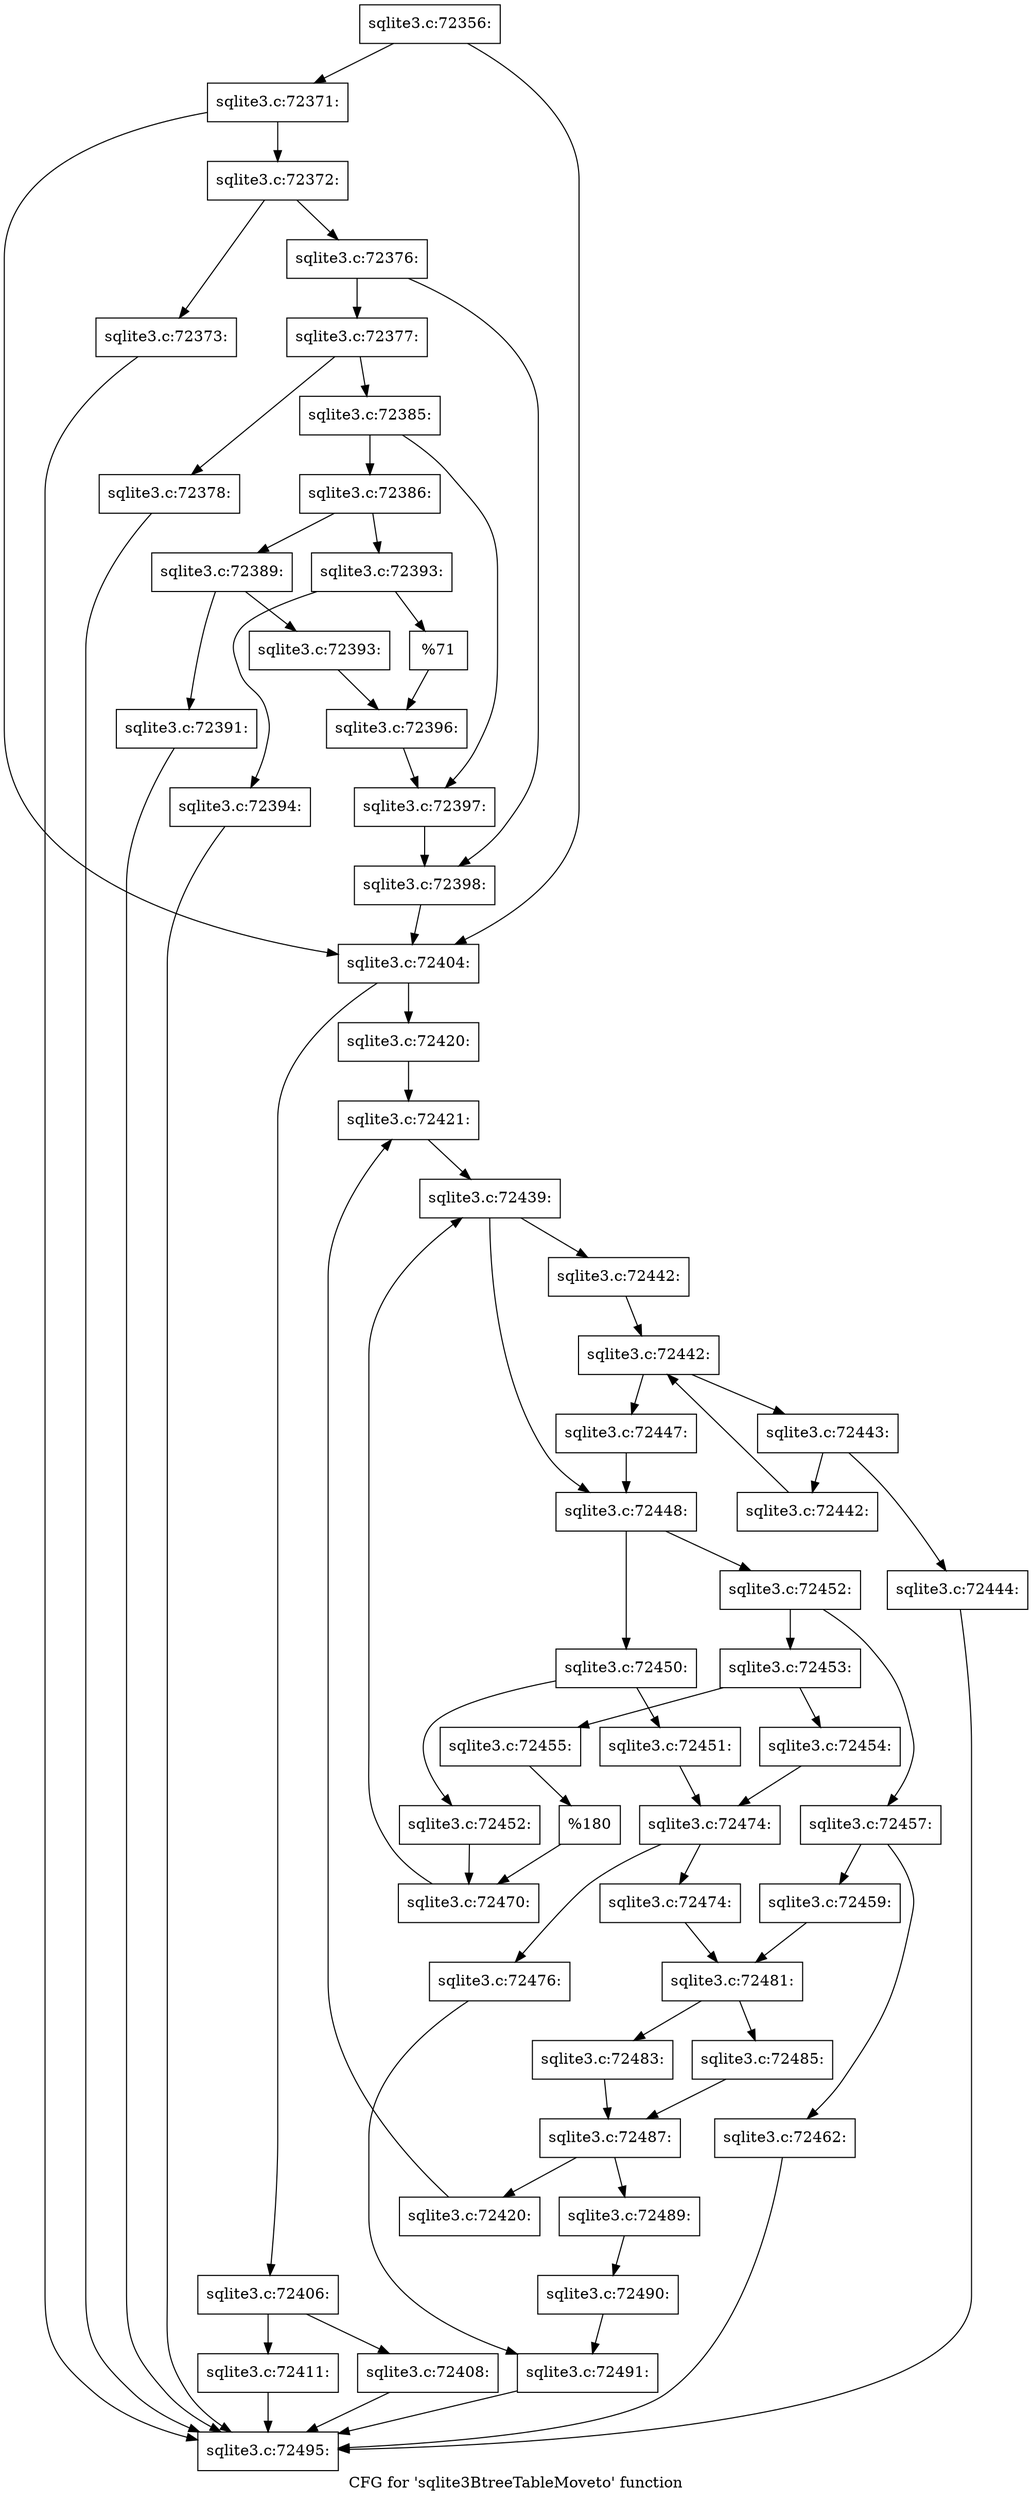 digraph "CFG for 'sqlite3BtreeTableMoveto' function" {
	label="CFG for 'sqlite3BtreeTableMoveto' function";

	Node0x55c0f803dd80 [shape=record,label="{sqlite3.c:72356:}"];
	Node0x55c0f803dd80 -> Node0x55c0f8042bc0;
	Node0x55c0f803dd80 -> Node0x55c0f8042b70;
	Node0x55c0f8042bc0 [shape=record,label="{sqlite3.c:72371:}"];
	Node0x55c0f8042bc0 -> Node0x55c0f8042b20;
	Node0x55c0f8042bc0 -> Node0x55c0f8042b70;
	Node0x55c0f8042b20 [shape=record,label="{sqlite3.c:72372:}"];
	Node0x55c0f8042b20 -> Node0x55c0f8043700;
	Node0x55c0f8042b20 -> Node0x55c0f8043750;
	Node0x55c0f8043700 [shape=record,label="{sqlite3.c:72373:}"];
	Node0x55c0f8043700 -> Node0x55c0f803df00;
	Node0x55c0f8043750 [shape=record,label="{sqlite3.c:72376:}"];
	Node0x55c0f8043750 -> Node0x55c0f80440f0;
	Node0x55c0f8043750 -> Node0x55c0f8044140;
	Node0x55c0f80440f0 [shape=record,label="{sqlite3.c:72377:}"];
	Node0x55c0f80440f0 -> Node0x55c0f8044810;
	Node0x55c0f80440f0 -> Node0x55c0f8044860;
	Node0x55c0f8044810 [shape=record,label="{sqlite3.c:72378:}"];
	Node0x55c0f8044810 -> Node0x55c0f803df00;
	Node0x55c0f8044860 [shape=record,label="{sqlite3.c:72385:}"];
	Node0x55c0f8044860 -> Node0x55c0f8045260;
	Node0x55c0f8044860 -> Node0x55c0f80452b0;
	Node0x55c0f8045260 [shape=record,label="{sqlite3.c:72386:}"];
	Node0x55c0f8045260 -> Node0x55c0f8045e70;
	Node0x55c0f8045260 -> Node0x55c0f8045f10;
	Node0x55c0f8045e70 [shape=record,label="{sqlite3.c:72389:}"];
	Node0x55c0f8045e70 -> Node0x55c0f8046420;
	Node0x55c0f8045e70 -> Node0x55c0f8046470;
	Node0x55c0f8046420 [shape=record,label="{sqlite3.c:72391:}"];
	Node0x55c0f8046420 -> Node0x55c0f803df00;
	Node0x55c0f8046470 [shape=record,label="{sqlite3.c:72393:}"];
	Node0x55c0f8046470 -> Node0x55c0f8045ec0;
	Node0x55c0f8045f10 [shape=record,label="{sqlite3.c:72393:}"];
	Node0x55c0f8045f10 -> Node0x55c0f8046d90;
	Node0x55c0f8045f10 -> Node0x55c0f8046de0;
	Node0x55c0f8046d90 [shape=record,label="{sqlite3.c:72394:}"];
	Node0x55c0f8046d90 -> Node0x55c0f803df00;
	Node0x55c0f8046de0 [shape=record,label="{%71}"];
	Node0x55c0f8046de0 -> Node0x55c0f8045ec0;
	Node0x55c0f8045ec0 [shape=record,label="{sqlite3.c:72396:}"];
	Node0x55c0f8045ec0 -> Node0x55c0f80452b0;
	Node0x55c0f80452b0 [shape=record,label="{sqlite3.c:72397:}"];
	Node0x55c0f80452b0 -> Node0x55c0f8044140;
	Node0x55c0f8044140 [shape=record,label="{sqlite3.c:72398:}"];
	Node0x55c0f8044140 -> Node0x55c0f8042b70;
	Node0x55c0f8042b70 [shape=record,label="{sqlite3.c:72404:}"];
	Node0x55c0f8042b70 -> Node0x55c0f80479e0;
	Node0x55c0f8042b70 -> Node0x55c0f8047a30;
	Node0x55c0f80479e0 [shape=record,label="{sqlite3.c:72406:}"];
	Node0x55c0f80479e0 -> Node0x55c0f8047d70;
	Node0x55c0f80479e0 -> Node0x55c0f8047dc0;
	Node0x55c0f8047d70 [shape=record,label="{sqlite3.c:72408:}"];
	Node0x55c0f8047d70 -> Node0x55c0f803df00;
	Node0x55c0f8047dc0 [shape=record,label="{sqlite3.c:72411:}"];
	Node0x55c0f8047dc0 -> Node0x55c0f803df00;
	Node0x55c0f8047a30 [shape=record,label="{sqlite3.c:72420:}"];
	Node0x55c0f8047a30 -> Node0x55c0f80488e0;
	Node0x55c0f80488e0 [shape=record,label="{sqlite3.c:72421:}"];
	Node0x55c0f80488e0 -> Node0x55c0f804ac80;
	Node0x55c0f804ac80 [shape=record,label="{sqlite3.c:72439:}"];
	Node0x55c0f804ac80 -> Node0x55c0f804c440;
	Node0x55c0f804ac80 -> Node0x55c0f804c490;
	Node0x55c0f804c440 [shape=record,label="{sqlite3.c:72442:}"];
	Node0x55c0f804c440 -> Node0x55c0f804c8c0;
	Node0x55c0f804c8c0 [shape=record,label="{sqlite3.c:72442:}"];
	Node0x55c0f804c8c0 -> Node0x55c0f804cee0;
	Node0x55c0f804c8c0 -> Node0x55c0f804ca20;
	Node0x55c0f804cee0 [shape=record,label="{sqlite3.c:72443:}"];
	Node0x55c0f804cee0 -> Node0x55c0f804d0f0;
	Node0x55c0f804cee0 -> Node0x55c0f804d140;
	Node0x55c0f804d0f0 [shape=record,label="{sqlite3.c:72444:}"];
	Node0x55c0f804d0f0 -> Node0x55c0f803df00;
	Node0x55c0f804d140 [shape=record,label="{sqlite3.c:72442:}"];
	Node0x55c0f804d140 -> Node0x55c0f804c8c0;
	Node0x55c0f804ca20 [shape=record,label="{sqlite3.c:72447:}"];
	Node0x55c0f804ca20 -> Node0x55c0f804c490;
	Node0x55c0f804c490 [shape=record,label="{sqlite3.c:72448:}"];
	Node0x55c0f804c490 -> Node0x55c0f804dd90;
	Node0x55c0f804c490 -> Node0x55c0f804de30;
	Node0x55c0f804dd90 [shape=record,label="{sqlite3.c:72450:}"];
	Node0x55c0f804dd90 -> Node0x55c0f804e4c0;
	Node0x55c0f804dd90 -> Node0x55c0f804e510;
	Node0x55c0f804e4c0 [shape=record,label="{sqlite3.c:72451:}"];
	Node0x55c0f804e4c0 -> Node0x55c0f804abf0;
	Node0x55c0f804e510 [shape=record,label="{sqlite3.c:72452:}"];
	Node0x55c0f804e510 -> Node0x55c0f804dde0;
	Node0x55c0f804de30 [shape=record,label="{sqlite3.c:72452:}"];
	Node0x55c0f804de30 -> Node0x55c0f804ec70;
	Node0x55c0f804de30 -> Node0x55c0f804ed10;
	Node0x55c0f804ec70 [shape=record,label="{sqlite3.c:72453:}"];
	Node0x55c0f804ec70 -> Node0x55c0f804f3a0;
	Node0x55c0f804ec70 -> Node0x55c0f804f3f0;
	Node0x55c0f804f3a0 [shape=record,label="{sqlite3.c:72454:}"];
	Node0x55c0f804f3a0 -> Node0x55c0f804abf0;
	Node0x55c0f804f3f0 [shape=record,label="{sqlite3.c:72455:}"];
	Node0x55c0f804f3f0 -> Node0x55c0f804ecc0;
	Node0x55c0f804ed10 [shape=record,label="{sqlite3.c:72457:}"];
	Node0x55c0f804ed10 -> Node0x55c0f8050020;
	Node0x55c0f804ed10 -> Node0x55c0f804ff80;
	Node0x55c0f804ff80 [shape=record,label="{sqlite3.c:72459:}"];
	Node0x55c0f804ff80 -> Node0x55c0f8050df0;
	Node0x55c0f8050020 [shape=record,label="{sqlite3.c:72462:}"];
	Node0x55c0f8050020 -> Node0x55c0f803df00;
	Node0x55c0f804ecc0 [shape=record,label="{%180}"];
	Node0x55c0f804ecc0 -> Node0x55c0f804dde0;
	Node0x55c0f804dde0 [shape=record,label="{sqlite3.c:72470:}"];
	Node0x55c0f804dde0 -> Node0x55c0f804ac80;
	Node0x55c0f804abf0 [shape=record,label="{sqlite3.c:72474:}"];
	Node0x55c0f804abf0 -> Node0x55c0f804ffd0;
	Node0x55c0f804abf0 -> Node0x55c0f8052690;
	Node0x55c0f804ffd0 [shape=record,label="{sqlite3.c:72476:}"];
	Node0x55c0f804ffd0 -> Node0x55c0f8053160;
	Node0x55c0f8052690 [shape=record,label="{sqlite3.c:72474:}"];
	Node0x55c0f8052690 -> Node0x55c0f8050df0;
	Node0x55c0f8050df0 [shape=record,label="{sqlite3.c:72481:}"];
	Node0x55c0f8050df0 -> Node0x55c0f8053500;
	Node0x55c0f8050df0 -> Node0x55c0f80535a0;
	Node0x55c0f8053500 [shape=record,label="{sqlite3.c:72483:}"];
	Node0x55c0f8053500 -> Node0x55c0f8053550;
	Node0x55c0f80535a0 [shape=record,label="{sqlite3.c:72485:}"];
	Node0x55c0f80535a0 -> Node0x55c0f8053550;
	Node0x55c0f8053550 [shape=record,label="{sqlite3.c:72487:}"];
	Node0x55c0f8053550 -> Node0x55c0f8055f90;
	Node0x55c0f8053550 -> Node0x55c0f8055fe0;
	Node0x55c0f8055f90 [shape=record,label="{sqlite3.c:72489:}"];
	Node0x55c0f8055f90 -> Node0x55c0f8048850;
	Node0x55c0f8055fe0 [shape=record,label="{sqlite3.c:72420:}"];
	Node0x55c0f8055fe0 -> Node0x55c0f80488e0;
	Node0x55c0f8048850 [shape=record,label="{sqlite3.c:72490:}"];
	Node0x55c0f8048850 -> Node0x55c0f8053160;
	Node0x55c0f8053160 [shape=record,label="{sqlite3.c:72491:}"];
	Node0x55c0f8053160 -> Node0x55c0f803df00;
	Node0x55c0f803df00 [shape=record,label="{sqlite3.c:72495:}"];
}
